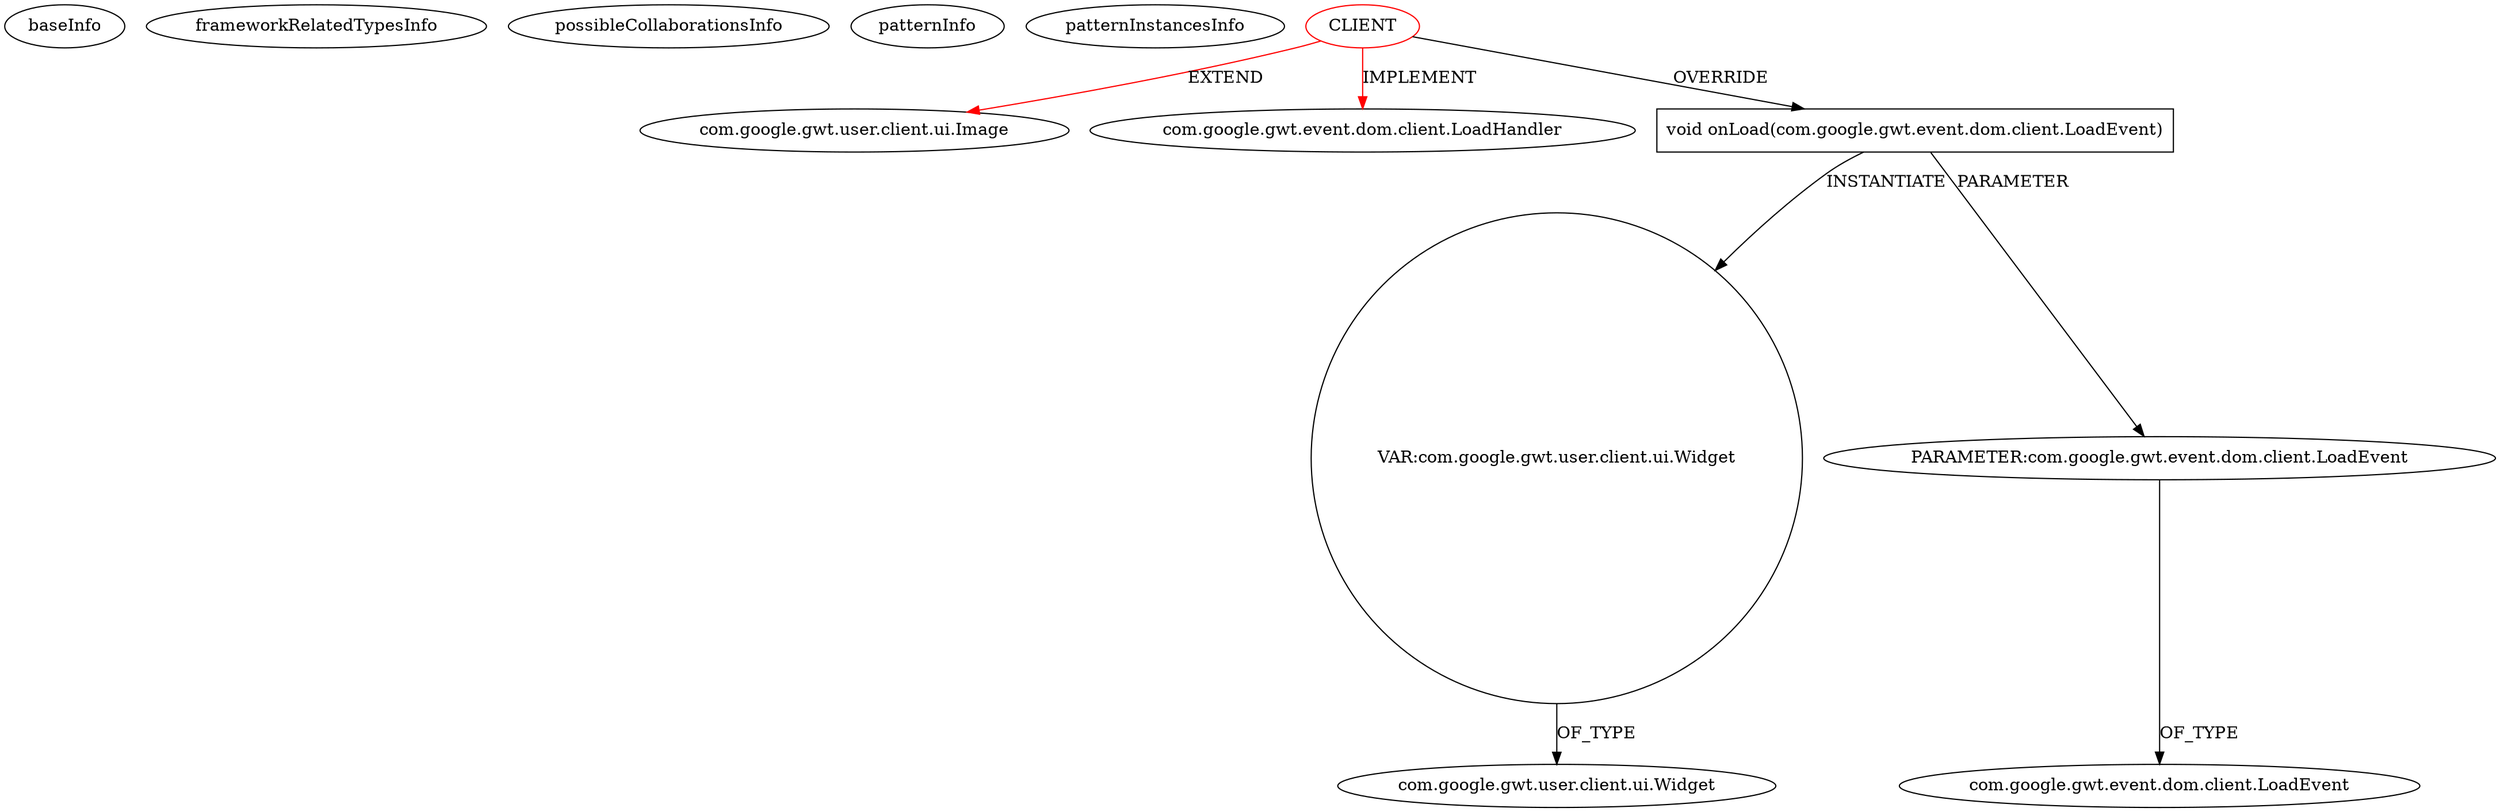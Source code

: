 digraph {
baseInfo[graphId=166,category="pattern",isAnonymous=false,possibleRelation=false]
frameworkRelatedTypesInfo[0="com.google.gwt.user.client.ui.Image",1="com.google.gwt.event.dom.client.LoadHandler"]
possibleCollaborationsInfo[]
patternInfo[frequency=2.0,patternRootClient=0]
patternInstancesInfo[0="vlapan-PhotoBank~/vlapan-PhotoBank/PhotoBank-master/src/com/vlapan/gwt/photobank/client/ui/PhotoWidget.java~PhotoWidget~4612",1="vlapan-PhotoBank~/vlapan-PhotoBank/PhotoBank-master/src/com/vlapan/gwt/photobank/client/counters/LiveInternet.java~LiveInternet~4592"]
1[label="com.google.gwt.user.client.ui.Image",vertexType="FRAMEWORK_CLASS_TYPE",isFrameworkType=false]
0[label="CLIENT",vertexType="ROOT_CLIENT_CLASS_DECLARATION",isFrameworkType=false,color=red]
2[label="com.google.gwt.event.dom.client.LoadHandler",vertexType="FRAMEWORK_INTERFACE_TYPE",isFrameworkType=false]
3[label="void onLoad(com.google.gwt.event.dom.client.LoadEvent)",vertexType="OVERRIDING_METHOD_DECLARATION",isFrameworkType=false,shape=box]
13[label="VAR:com.google.gwt.user.client.ui.Widget",vertexType="VARIABLE_EXPRESION",isFrameworkType=false,shape=circle]
4[label="PARAMETER:com.google.gwt.event.dom.client.LoadEvent",vertexType="PARAMETER_DECLARATION",isFrameworkType=false]
5[label="com.google.gwt.event.dom.client.LoadEvent",vertexType="FRAMEWORK_CLASS_TYPE",isFrameworkType=false]
15[label="com.google.gwt.user.client.ui.Widget",vertexType="FRAMEWORK_CLASS_TYPE",isFrameworkType=false]
4->5[label="OF_TYPE"]
0->1[label="EXTEND",color=red]
0->2[label="IMPLEMENT",color=red]
0->3[label="OVERRIDE"]
3->13[label="INSTANTIATE"]
3->4[label="PARAMETER"]
13->15[label="OF_TYPE"]
}
